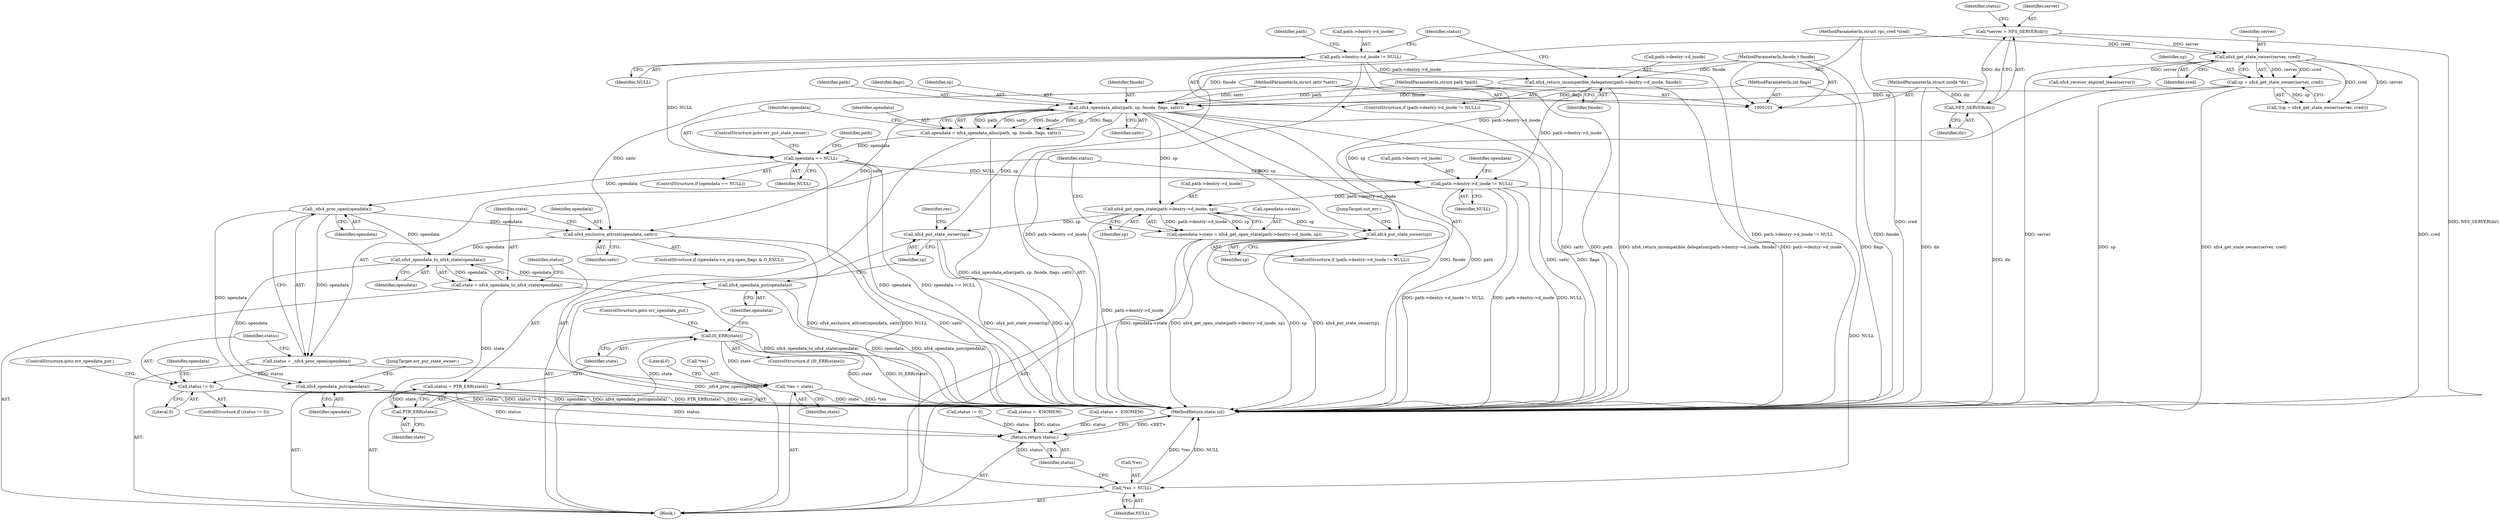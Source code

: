digraph "0_linux_dc0b027dfadfcb8a5504f7d8052754bf8d501ab9_1@API" {
"1000167" [label="(Call,nfs4_opendata_alloc(path, sp, fmode, flags, sattr))"];
"1000103" [label="(MethodParameterIn,struct path *path)"];
"1000128" [label="(Call,sp = nfs4_get_state_owner(server, cred))"];
"1000130" [label="(Call,nfs4_get_state_owner(server, cred))"];
"1000116" [label="(Call,*server = NFS_SERVER(dir))"];
"1000118" [label="(Call,NFS_SERVER(dir))"];
"1000102" [label="(MethodParameterIn,struct inode *dir)"];
"1000107" [label="(MethodParameterIn,struct rpc_cred *cred)"];
"1000154" [label="(Call,nfs4_return_incompatible_delegation(path->dentry->d_inode, fmode))"];
"1000147" [label="(Call,path->dentry->d_inode != NULL)"];
"1000104" [label="(MethodParameterIn,fmode_t fmode)"];
"1000105" [label="(MethodParameterIn,int flags)"];
"1000106" [label="(MethodParameterIn,struct iattr *sattr)"];
"1000165" [label="(Call,opendata = nfs4_opendata_alloc(path, sp, fmode, flags, sattr))"];
"1000174" [label="(Call,opendata == NULL)"];
"1000179" [label="(Call,path->dentry->d_inode != NULL)"];
"1000190" [label="(Call,nfs4_get_open_state(path->dentry->d_inode, sp))"];
"1000186" [label="(Call,opendata->state = nfs4_get_open_state(path->dentry->d_inode, sp))"];
"1000231" [label="(Call,nfs4_put_state_owner(sp))"];
"1000243" [label="(Call,nfs4_put_state_owner(sp))"];
"1000246" [label="(Call,*res = NULL)"];
"1000199" [label="(Call,_nfs4_proc_open(opendata))"];
"1000197" [label="(Call,status = _nfs4_proc_open(opendata))"];
"1000202" [label="(Call,status != 0)"];
"1000250" [label="(Return,return status;)"];
"1000214" [label="(Call,nfs4_exclusive_attrset(opendata, sattr))"];
"1000219" [label="(Call,nfs4_opendata_to_nfs4_state(opendata))"];
"1000217" [label="(Call,state = nfs4_opendata_to_nfs4_state(opendata))"];
"1000223" [label="(Call,PTR_ERR(state))"];
"1000221" [label="(Call,status = PTR_ERR(state))"];
"1000226" [label="(Call,IS_ERR(state))"];
"1000233" [label="(Call,*res = state)"];
"1000229" [label="(Call,nfs4_opendata_put(opendata))"];
"1000240" [label="(Call,nfs4_opendata_put(opendata))"];
"1000224" [label="(Identifier,state)"];
"1000204" [label="(Literal,0)"];
"1000227" [label="(Identifier,state)"];
"1000177" [label="(ControlStructure,goto err_put_state_owner;)"];
"1000241" [label="(Identifier,opendata)"];
"1000226" [label="(Call,IS_ERR(state))"];
"1000252" [label="(MethodReturn,static int)"];
"1000118" [label="(Call,NFS_SERVER(dir))"];
"1000203" [label="(Identifier,status)"];
"1000166" [label="(Identifier,opendata)"];
"1000187" [label="(Call,opendata->state)"];
"1000250" [label="(Return,return status;)"];
"1000129" [label="(Identifier,sp)"];
"1000127" [label="(Call,!(sp = nfs4_get_state_owner(server, cred)))"];
"1000201" [label="(ControlStructure,if (status != 0))"];
"1000233" [label="(Call,*res = state)"];
"1000139" [label="(Call,nfs4_recover_expired_lease(server))"];
"1000175" [label="(Identifier,opendata)"];
"1000180" [label="(Call,path->dentry->d_inode)"];
"1000109" [label="(Block,)"];
"1000132" [label="(Identifier,cred)"];
"1000225" [label="(ControlStructure,if (IS_ERR(state)))"];
"1000188" [label="(Identifier,opendata)"];
"1000172" [label="(Identifier,sattr)"];
"1000246" [label="(Call,*res = NULL)"];
"1000179" [label="(Call,path->dentry->d_inode != NULL)"];
"1000131" [label="(Identifier,server)"];
"1000222" [label="(Identifier,status)"];
"1000185" [label="(Identifier,NULL)"];
"1000199" [label="(Call,_nfs4_proc_open(opendata))"];
"1000165" [label="(Call,opendata = nfs4_opendata_alloc(path, sp, fmode, flags, sattr))"];
"1000116" [label="(Call,*server = NFS_SERVER(dir))"];
"1000173" [label="(ControlStructure,if (opendata == NULL))"];
"1000168" [label="(Identifier,path)"];
"1000123" [label="(Identifier,status)"];
"1000119" [label="(Identifier,dir)"];
"1000230" [label="(Identifier,opendata)"];
"1000198" [label="(Identifier,status)"];
"1000191" [label="(Call,path->dentry->d_inode)"];
"1000105" [label="(MethodParameterIn,int flags)"];
"1000162" [label="(Identifier,status)"];
"1000217" [label="(Call,state = nfs4_opendata_to_nfs4_state(opendata))"];
"1000157" [label="(Identifier,path)"];
"1000229" [label="(Call,nfs4_opendata_put(opendata))"];
"1000117" [label="(Identifier,server)"];
"1000107" [label="(MethodParameterIn,struct rpc_cred *cred)"];
"1000235" [label="(Identifier,res)"];
"1000245" [label="(JumpTarget,out_err:)"];
"1000242" [label="(JumpTarget,err_put_state_owner:)"];
"1000148" [label="(Call,path->dentry->d_inode)"];
"1000228" [label="(ControlStructure,goto err_opendata_put;)"];
"1000102" [label="(MethodParameterIn,struct inode *dir)"];
"1000153" [label="(Identifier,NULL)"];
"1000232" [label="(Identifier,sp)"];
"1000154" [label="(Call,nfs4_return_incompatible_delegation(path->dentry->d_inode, fmode))"];
"1000216" [label="(Identifier,sattr)"];
"1000104" [label="(MethodParameterIn,fmode_t fmode)"];
"1000169" [label="(Identifier,sp)"];
"1000190" [label="(Call,nfs4_get_open_state(path->dentry->d_inode, sp))"];
"1000161" [label="(Call,status = -ENOMEM)"];
"1000200" [label="(Identifier,opendata)"];
"1000186" [label="(Call,opendata->state = nfs4_get_open_state(path->dentry->d_inode, sp))"];
"1000155" [label="(Call,path->dentry->d_inode)"];
"1000142" [label="(Call,status != 0)"];
"1000240" [label="(Call,nfs4_opendata_put(opendata))"];
"1000234" [label="(Call,*res)"];
"1000197" [label="(Call,status = _nfs4_proc_open(opendata))"];
"1000244" [label="(Identifier,sp)"];
"1000176" [label="(Identifier,NULL)"];
"1000170" [label="(Identifier,fmode)"];
"1000146" [label="(ControlStructure,if (path->dentry->d_inode != NULL))"];
"1000196" [label="(Identifier,sp)"];
"1000238" [label="(Literal,0)"];
"1000223" [label="(Call,PTR_ERR(state))"];
"1000122" [label="(Call,status = -ENOMEM)"];
"1000147" [label="(Call,path->dentry->d_inode != NULL)"];
"1000128" [label="(Call,sp = nfs4_get_state_owner(server, cred))"];
"1000220" [label="(Identifier,opendata)"];
"1000218" [label="(Identifier,state)"];
"1000210" [label="(Identifier,opendata)"];
"1000247" [label="(Call,*res)"];
"1000182" [label="(Identifier,path)"];
"1000174" [label="(Call,opendata == NULL)"];
"1000251" [label="(Identifier,status)"];
"1000219" [label="(Call,nfs4_opendata_to_nfs4_state(opendata))"];
"1000171" [label="(Identifier,flags)"];
"1000214" [label="(Call,nfs4_exclusive_attrset(opendata, sattr))"];
"1000178" [label="(ControlStructure,if (path->dentry->d_inode != NULL))"];
"1000130" [label="(Call,nfs4_get_state_owner(server, cred))"];
"1000205" [label="(ControlStructure,goto err_opendata_put;)"];
"1000236" [label="(Identifier,state)"];
"1000249" [label="(Identifier,NULL)"];
"1000103" [label="(MethodParameterIn,struct path *path)"];
"1000106" [label="(MethodParameterIn,struct iattr *sattr)"];
"1000231" [label="(Call,nfs4_put_state_owner(sp))"];
"1000221" [label="(Call,status = PTR_ERR(state))"];
"1000215" [label="(Identifier,opendata)"];
"1000206" [label="(ControlStructure,if (opendata->o_arg.open_flags & O_EXCL))"];
"1000243" [label="(Call,nfs4_put_state_owner(sp))"];
"1000160" [label="(Identifier,fmode)"];
"1000202" [label="(Call,status != 0)"];
"1000167" [label="(Call,nfs4_opendata_alloc(path, sp, fmode, flags, sattr))"];
"1000167" -> "1000165"  [label="AST: "];
"1000167" -> "1000172"  [label="CFG: "];
"1000168" -> "1000167"  [label="AST: "];
"1000169" -> "1000167"  [label="AST: "];
"1000170" -> "1000167"  [label="AST: "];
"1000171" -> "1000167"  [label="AST: "];
"1000172" -> "1000167"  [label="AST: "];
"1000165" -> "1000167"  [label="CFG: "];
"1000167" -> "1000252"  [label="DDG: path"];
"1000167" -> "1000252"  [label="DDG: sattr"];
"1000167" -> "1000252"  [label="DDG: flags"];
"1000167" -> "1000252"  [label="DDG: fmode"];
"1000167" -> "1000165"  [label="DDG: path"];
"1000167" -> "1000165"  [label="DDG: sattr"];
"1000167" -> "1000165"  [label="DDG: fmode"];
"1000167" -> "1000165"  [label="DDG: sp"];
"1000167" -> "1000165"  [label="DDG: flags"];
"1000103" -> "1000167"  [label="DDG: path"];
"1000128" -> "1000167"  [label="DDG: sp"];
"1000154" -> "1000167"  [label="DDG: fmode"];
"1000104" -> "1000167"  [label="DDG: fmode"];
"1000105" -> "1000167"  [label="DDG: flags"];
"1000106" -> "1000167"  [label="DDG: sattr"];
"1000167" -> "1000190"  [label="DDG: sp"];
"1000167" -> "1000214"  [label="DDG: sattr"];
"1000167" -> "1000231"  [label="DDG: sp"];
"1000167" -> "1000243"  [label="DDG: sp"];
"1000103" -> "1000101"  [label="AST: "];
"1000103" -> "1000252"  [label="DDG: path"];
"1000128" -> "1000127"  [label="AST: "];
"1000128" -> "1000130"  [label="CFG: "];
"1000129" -> "1000128"  [label="AST: "];
"1000130" -> "1000128"  [label="AST: "];
"1000127" -> "1000128"  [label="CFG: "];
"1000128" -> "1000252"  [label="DDG: nfs4_get_state_owner(server, cred)"];
"1000128" -> "1000252"  [label="DDG: sp"];
"1000128" -> "1000127"  [label="DDG: sp"];
"1000130" -> "1000128"  [label="DDG: server"];
"1000130" -> "1000128"  [label="DDG: cred"];
"1000128" -> "1000243"  [label="DDG: sp"];
"1000130" -> "1000132"  [label="CFG: "];
"1000131" -> "1000130"  [label="AST: "];
"1000132" -> "1000130"  [label="AST: "];
"1000130" -> "1000252"  [label="DDG: cred"];
"1000130" -> "1000252"  [label="DDG: server"];
"1000130" -> "1000127"  [label="DDG: server"];
"1000130" -> "1000127"  [label="DDG: cred"];
"1000116" -> "1000130"  [label="DDG: server"];
"1000107" -> "1000130"  [label="DDG: cred"];
"1000130" -> "1000139"  [label="DDG: server"];
"1000116" -> "1000109"  [label="AST: "];
"1000116" -> "1000118"  [label="CFG: "];
"1000117" -> "1000116"  [label="AST: "];
"1000118" -> "1000116"  [label="AST: "];
"1000123" -> "1000116"  [label="CFG: "];
"1000116" -> "1000252"  [label="DDG: NFS_SERVER(dir)"];
"1000118" -> "1000116"  [label="DDG: dir"];
"1000118" -> "1000119"  [label="CFG: "];
"1000119" -> "1000118"  [label="AST: "];
"1000118" -> "1000252"  [label="DDG: dir"];
"1000102" -> "1000118"  [label="DDG: dir"];
"1000102" -> "1000101"  [label="AST: "];
"1000102" -> "1000252"  [label="DDG: dir"];
"1000107" -> "1000101"  [label="AST: "];
"1000107" -> "1000252"  [label="DDG: cred"];
"1000154" -> "1000146"  [label="AST: "];
"1000154" -> "1000160"  [label="CFG: "];
"1000155" -> "1000154"  [label="AST: "];
"1000160" -> "1000154"  [label="AST: "];
"1000162" -> "1000154"  [label="CFG: "];
"1000154" -> "1000252"  [label="DDG: nfs4_return_incompatible_delegation(path->dentry->d_inode, fmode)"];
"1000154" -> "1000252"  [label="DDG: path->dentry->d_inode"];
"1000147" -> "1000154"  [label="DDG: path->dentry->d_inode"];
"1000104" -> "1000154"  [label="DDG: fmode"];
"1000154" -> "1000179"  [label="DDG: path->dentry->d_inode"];
"1000147" -> "1000146"  [label="AST: "];
"1000147" -> "1000153"  [label="CFG: "];
"1000148" -> "1000147"  [label="AST: "];
"1000153" -> "1000147"  [label="AST: "];
"1000157" -> "1000147"  [label="CFG: "];
"1000162" -> "1000147"  [label="CFG: "];
"1000147" -> "1000252"  [label="DDG: path->dentry->d_inode"];
"1000147" -> "1000252"  [label="DDG: path->dentry->d_inode != NULL"];
"1000147" -> "1000174"  [label="DDG: NULL"];
"1000147" -> "1000179"  [label="DDG: path->dentry->d_inode"];
"1000104" -> "1000101"  [label="AST: "];
"1000104" -> "1000252"  [label="DDG: fmode"];
"1000105" -> "1000101"  [label="AST: "];
"1000105" -> "1000252"  [label="DDG: flags"];
"1000106" -> "1000101"  [label="AST: "];
"1000106" -> "1000252"  [label="DDG: sattr"];
"1000106" -> "1000214"  [label="DDG: sattr"];
"1000165" -> "1000109"  [label="AST: "];
"1000166" -> "1000165"  [label="AST: "];
"1000175" -> "1000165"  [label="CFG: "];
"1000165" -> "1000252"  [label="DDG: nfs4_opendata_alloc(path, sp, fmode, flags, sattr)"];
"1000165" -> "1000174"  [label="DDG: opendata"];
"1000174" -> "1000173"  [label="AST: "];
"1000174" -> "1000176"  [label="CFG: "];
"1000175" -> "1000174"  [label="AST: "];
"1000176" -> "1000174"  [label="AST: "];
"1000177" -> "1000174"  [label="CFG: "];
"1000182" -> "1000174"  [label="CFG: "];
"1000174" -> "1000252"  [label="DDG: opendata == NULL"];
"1000174" -> "1000252"  [label="DDG: opendata"];
"1000174" -> "1000179"  [label="DDG: NULL"];
"1000174" -> "1000199"  [label="DDG: opendata"];
"1000174" -> "1000246"  [label="DDG: NULL"];
"1000179" -> "1000178"  [label="AST: "];
"1000179" -> "1000185"  [label="CFG: "];
"1000180" -> "1000179"  [label="AST: "];
"1000185" -> "1000179"  [label="AST: "];
"1000188" -> "1000179"  [label="CFG: "];
"1000198" -> "1000179"  [label="CFG: "];
"1000179" -> "1000252"  [label="DDG: NULL"];
"1000179" -> "1000252"  [label="DDG: path->dentry->d_inode != NULL"];
"1000179" -> "1000252"  [label="DDG: path->dentry->d_inode"];
"1000179" -> "1000190"  [label="DDG: path->dentry->d_inode"];
"1000179" -> "1000246"  [label="DDG: NULL"];
"1000190" -> "1000186"  [label="AST: "];
"1000190" -> "1000196"  [label="CFG: "];
"1000191" -> "1000190"  [label="AST: "];
"1000196" -> "1000190"  [label="AST: "];
"1000186" -> "1000190"  [label="CFG: "];
"1000190" -> "1000252"  [label="DDG: path->dentry->d_inode"];
"1000190" -> "1000186"  [label="DDG: path->dentry->d_inode"];
"1000190" -> "1000186"  [label="DDG: sp"];
"1000190" -> "1000231"  [label="DDG: sp"];
"1000190" -> "1000243"  [label="DDG: sp"];
"1000186" -> "1000178"  [label="AST: "];
"1000187" -> "1000186"  [label="AST: "];
"1000198" -> "1000186"  [label="CFG: "];
"1000186" -> "1000252"  [label="DDG: nfs4_get_open_state(path->dentry->d_inode, sp)"];
"1000186" -> "1000252"  [label="DDG: opendata->state"];
"1000231" -> "1000109"  [label="AST: "];
"1000231" -> "1000232"  [label="CFG: "];
"1000232" -> "1000231"  [label="AST: "];
"1000235" -> "1000231"  [label="CFG: "];
"1000231" -> "1000252"  [label="DDG: nfs4_put_state_owner(sp)"];
"1000231" -> "1000252"  [label="DDG: sp"];
"1000243" -> "1000109"  [label="AST: "];
"1000243" -> "1000244"  [label="CFG: "];
"1000244" -> "1000243"  [label="AST: "];
"1000245" -> "1000243"  [label="CFG: "];
"1000243" -> "1000252"  [label="DDG: sp"];
"1000243" -> "1000252"  [label="DDG: nfs4_put_state_owner(sp)"];
"1000246" -> "1000109"  [label="AST: "];
"1000246" -> "1000249"  [label="CFG: "];
"1000247" -> "1000246"  [label="AST: "];
"1000249" -> "1000246"  [label="AST: "];
"1000251" -> "1000246"  [label="CFG: "];
"1000246" -> "1000252"  [label="DDG: *res"];
"1000246" -> "1000252"  [label="DDG: NULL"];
"1000199" -> "1000197"  [label="AST: "];
"1000199" -> "1000200"  [label="CFG: "];
"1000200" -> "1000199"  [label="AST: "];
"1000197" -> "1000199"  [label="CFG: "];
"1000199" -> "1000197"  [label="DDG: opendata"];
"1000199" -> "1000214"  [label="DDG: opendata"];
"1000199" -> "1000219"  [label="DDG: opendata"];
"1000199" -> "1000240"  [label="DDG: opendata"];
"1000197" -> "1000109"  [label="AST: "];
"1000198" -> "1000197"  [label="AST: "];
"1000203" -> "1000197"  [label="CFG: "];
"1000197" -> "1000252"  [label="DDG: _nfs4_proc_open(opendata)"];
"1000197" -> "1000202"  [label="DDG: status"];
"1000202" -> "1000201"  [label="AST: "];
"1000202" -> "1000204"  [label="CFG: "];
"1000203" -> "1000202"  [label="AST: "];
"1000204" -> "1000202"  [label="AST: "];
"1000205" -> "1000202"  [label="CFG: "];
"1000210" -> "1000202"  [label="CFG: "];
"1000202" -> "1000252"  [label="DDG: status"];
"1000202" -> "1000252"  [label="DDG: status != 0"];
"1000202" -> "1000250"  [label="DDG: status"];
"1000250" -> "1000109"  [label="AST: "];
"1000250" -> "1000251"  [label="CFG: "];
"1000251" -> "1000250"  [label="AST: "];
"1000252" -> "1000250"  [label="CFG: "];
"1000250" -> "1000252"  [label="DDG: <RET>"];
"1000251" -> "1000250"  [label="DDG: status"];
"1000122" -> "1000250"  [label="DDG: status"];
"1000221" -> "1000250"  [label="DDG: status"];
"1000142" -> "1000250"  [label="DDG: status"];
"1000161" -> "1000250"  [label="DDG: status"];
"1000214" -> "1000206"  [label="AST: "];
"1000214" -> "1000216"  [label="CFG: "];
"1000215" -> "1000214"  [label="AST: "];
"1000216" -> "1000214"  [label="AST: "];
"1000218" -> "1000214"  [label="CFG: "];
"1000214" -> "1000252"  [label="DDG: sattr"];
"1000214" -> "1000252"  [label="DDG: nfs4_exclusive_attrset(opendata, sattr)"];
"1000214" -> "1000219"  [label="DDG: opendata"];
"1000219" -> "1000217"  [label="AST: "];
"1000219" -> "1000220"  [label="CFG: "];
"1000220" -> "1000219"  [label="AST: "];
"1000217" -> "1000219"  [label="CFG: "];
"1000219" -> "1000217"  [label="DDG: opendata"];
"1000219" -> "1000229"  [label="DDG: opendata"];
"1000219" -> "1000240"  [label="DDG: opendata"];
"1000217" -> "1000109"  [label="AST: "];
"1000218" -> "1000217"  [label="AST: "];
"1000222" -> "1000217"  [label="CFG: "];
"1000217" -> "1000252"  [label="DDG: nfs4_opendata_to_nfs4_state(opendata)"];
"1000217" -> "1000223"  [label="DDG: state"];
"1000223" -> "1000221"  [label="AST: "];
"1000223" -> "1000224"  [label="CFG: "];
"1000224" -> "1000223"  [label="AST: "];
"1000221" -> "1000223"  [label="CFG: "];
"1000223" -> "1000221"  [label="DDG: state"];
"1000223" -> "1000226"  [label="DDG: state"];
"1000221" -> "1000109"  [label="AST: "];
"1000222" -> "1000221"  [label="AST: "];
"1000227" -> "1000221"  [label="CFG: "];
"1000221" -> "1000252"  [label="DDG: PTR_ERR(state)"];
"1000221" -> "1000252"  [label="DDG: status"];
"1000226" -> "1000225"  [label="AST: "];
"1000226" -> "1000227"  [label="CFG: "];
"1000227" -> "1000226"  [label="AST: "];
"1000228" -> "1000226"  [label="CFG: "];
"1000230" -> "1000226"  [label="CFG: "];
"1000226" -> "1000252"  [label="DDG: state"];
"1000226" -> "1000252"  [label="DDG: IS_ERR(state)"];
"1000226" -> "1000233"  [label="DDG: state"];
"1000233" -> "1000109"  [label="AST: "];
"1000233" -> "1000236"  [label="CFG: "];
"1000234" -> "1000233"  [label="AST: "];
"1000236" -> "1000233"  [label="AST: "];
"1000238" -> "1000233"  [label="CFG: "];
"1000233" -> "1000252"  [label="DDG: state"];
"1000233" -> "1000252"  [label="DDG: *res"];
"1000229" -> "1000109"  [label="AST: "];
"1000229" -> "1000230"  [label="CFG: "];
"1000230" -> "1000229"  [label="AST: "];
"1000232" -> "1000229"  [label="CFG: "];
"1000229" -> "1000252"  [label="DDG: nfs4_opendata_put(opendata)"];
"1000229" -> "1000252"  [label="DDG: opendata"];
"1000240" -> "1000109"  [label="AST: "];
"1000240" -> "1000241"  [label="CFG: "];
"1000241" -> "1000240"  [label="AST: "];
"1000242" -> "1000240"  [label="CFG: "];
"1000240" -> "1000252"  [label="DDG: nfs4_opendata_put(opendata)"];
"1000240" -> "1000252"  [label="DDG: opendata"];
}
